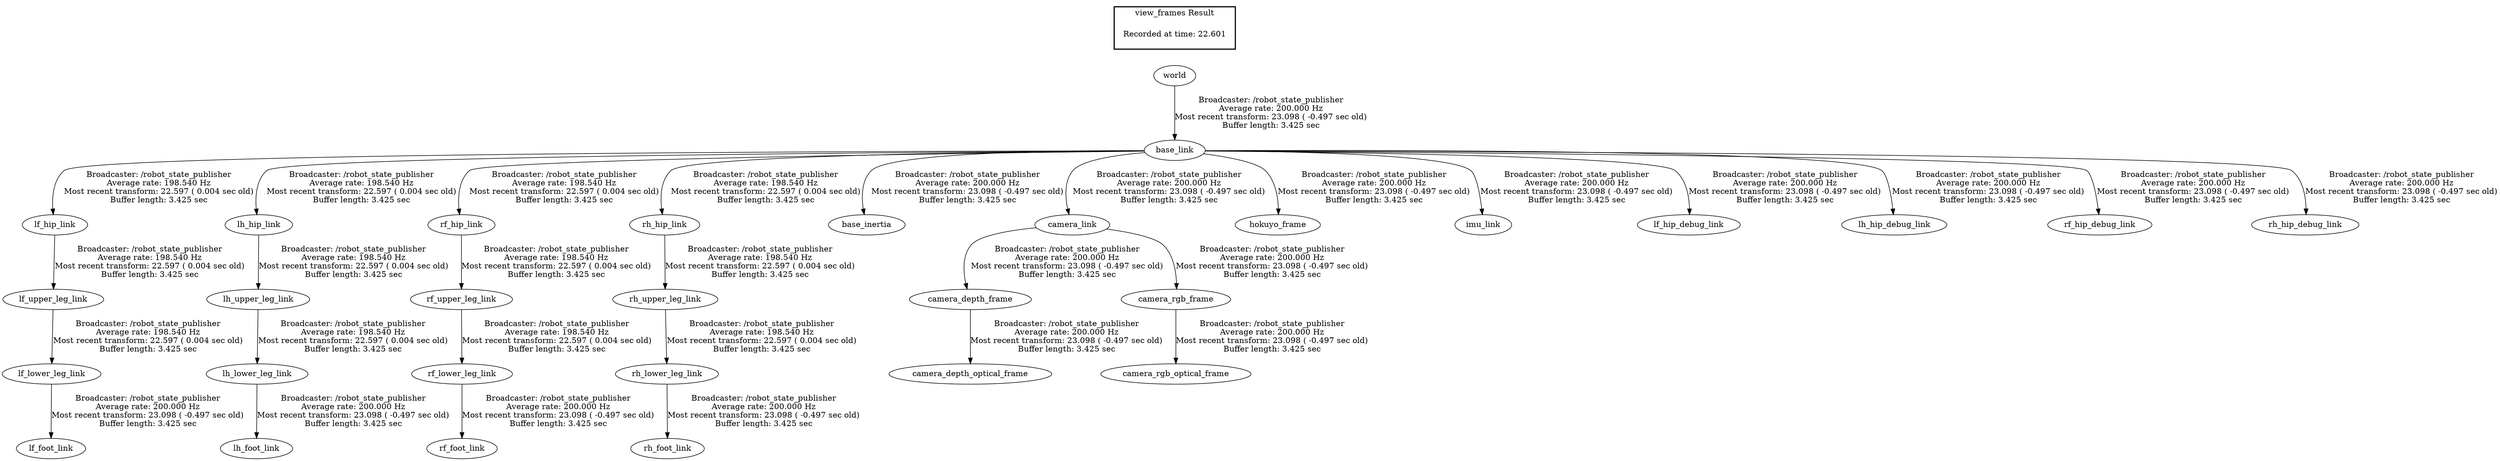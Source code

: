 digraph G {
"base_link" -> "lf_hip_link"[label="Broadcaster: /robot_state_publisher\nAverage rate: 198.540 Hz\nMost recent transform: 22.597 ( 0.004 sec old)\nBuffer length: 3.425 sec\n"];
"world" -> "base_link"[label="Broadcaster: /robot_state_publisher\nAverage rate: 200.000 Hz\nMost recent transform: 23.098 ( -0.497 sec old)\nBuffer length: 3.425 sec\n"];
"lf_upper_leg_link" -> "lf_lower_leg_link"[label="Broadcaster: /robot_state_publisher\nAverage rate: 198.540 Hz\nMost recent transform: 22.597 ( 0.004 sec old)\nBuffer length: 3.425 sec\n"];
"lf_hip_link" -> "lf_upper_leg_link"[label="Broadcaster: /robot_state_publisher\nAverage rate: 198.540 Hz\nMost recent transform: 22.597 ( 0.004 sec old)\nBuffer length: 3.425 sec\n"];
"base_link" -> "lh_hip_link"[label="Broadcaster: /robot_state_publisher\nAverage rate: 198.540 Hz\nMost recent transform: 22.597 ( 0.004 sec old)\nBuffer length: 3.425 sec\n"];
"lh_upper_leg_link" -> "lh_lower_leg_link"[label="Broadcaster: /robot_state_publisher\nAverage rate: 198.540 Hz\nMost recent transform: 22.597 ( 0.004 sec old)\nBuffer length: 3.425 sec\n"];
"lh_hip_link" -> "lh_upper_leg_link"[label="Broadcaster: /robot_state_publisher\nAverage rate: 198.540 Hz\nMost recent transform: 22.597 ( 0.004 sec old)\nBuffer length: 3.425 sec\n"];
"base_link" -> "rf_hip_link"[label="Broadcaster: /robot_state_publisher\nAverage rate: 198.540 Hz\nMost recent transform: 22.597 ( 0.004 sec old)\nBuffer length: 3.425 sec\n"];
"rf_upper_leg_link" -> "rf_lower_leg_link"[label="Broadcaster: /robot_state_publisher\nAverage rate: 198.540 Hz\nMost recent transform: 22.597 ( 0.004 sec old)\nBuffer length: 3.425 sec\n"];
"rf_hip_link" -> "rf_upper_leg_link"[label="Broadcaster: /robot_state_publisher\nAverage rate: 198.540 Hz\nMost recent transform: 22.597 ( 0.004 sec old)\nBuffer length: 3.425 sec\n"];
"base_link" -> "rh_hip_link"[label="Broadcaster: /robot_state_publisher\nAverage rate: 198.540 Hz\nMost recent transform: 22.597 ( 0.004 sec old)\nBuffer length: 3.425 sec\n"];
"rh_upper_leg_link" -> "rh_lower_leg_link"[label="Broadcaster: /robot_state_publisher\nAverage rate: 198.540 Hz\nMost recent transform: 22.597 ( 0.004 sec old)\nBuffer length: 3.425 sec\n"];
"rh_hip_link" -> "rh_upper_leg_link"[label="Broadcaster: /robot_state_publisher\nAverage rate: 198.540 Hz\nMost recent transform: 22.597 ( 0.004 sec old)\nBuffer length: 3.425 sec\n"];
"base_link" -> "base_inertia"[label="Broadcaster: /robot_state_publisher\nAverage rate: 200.000 Hz\nMost recent transform: 23.098 ( -0.497 sec old)\nBuffer length: 3.425 sec\n"];
"camera_link" -> "camera_depth_frame"[label="Broadcaster: /robot_state_publisher\nAverage rate: 200.000 Hz\nMost recent transform: 23.098 ( -0.497 sec old)\nBuffer length: 3.425 sec\n"];
"base_link" -> "camera_link"[label="Broadcaster: /robot_state_publisher\nAverage rate: 200.000 Hz\nMost recent transform: 23.098 ( -0.497 sec old)\nBuffer length: 3.425 sec\n"];
"camera_depth_frame" -> "camera_depth_optical_frame"[label="Broadcaster: /robot_state_publisher\nAverage rate: 200.000 Hz\nMost recent transform: 23.098 ( -0.497 sec old)\nBuffer length: 3.425 sec\n"];
"camera_link" -> "camera_rgb_frame"[label="Broadcaster: /robot_state_publisher\nAverage rate: 200.000 Hz\nMost recent transform: 23.098 ( -0.497 sec old)\nBuffer length: 3.425 sec\n"];
"camera_rgb_frame" -> "camera_rgb_optical_frame"[label="Broadcaster: /robot_state_publisher\nAverage rate: 200.000 Hz\nMost recent transform: 23.098 ( -0.497 sec old)\nBuffer length: 3.425 sec\n"];
"base_link" -> "hokuyo_frame"[label="Broadcaster: /robot_state_publisher\nAverage rate: 200.000 Hz\nMost recent transform: 23.098 ( -0.497 sec old)\nBuffer length: 3.425 sec\n"];
"base_link" -> "imu_link"[label="Broadcaster: /robot_state_publisher\nAverage rate: 200.000 Hz\nMost recent transform: 23.098 ( -0.497 sec old)\nBuffer length: 3.425 sec\n"];
"base_link" -> "lf_hip_debug_link"[label="Broadcaster: /robot_state_publisher\nAverage rate: 200.000 Hz\nMost recent transform: 23.098 ( -0.497 sec old)\nBuffer length: 3.425 sec\n"];
"lf_lower_leg_link" -> "lf_foot_link"[label="Broadcaster: /robot_state_publisher\nAverage rate: 200.000 Hz\nMost recent transform: 23.098 ( -0.497 sec old)\nBuffer length: 3.425 sec\n"];
"base_link" -> "lh_hip_debug_link"[label="Broadcaster: /robot_state_publisher\nAverage rate: 200.000 Hz\nMost recent transform: 23.098 ( -0.497 sec old)\nBuffer length: 3.425 sec\n"];
"lh_lower_leg_link" -> "lh_foot_link"[label="Broadcaster: /robot_state_publisher\nAverage rate: 200.000 Hz\nMost recent transform: 23.098 ( -0.497 sec old)\nBuffer length: 3.425 sec\n"];
"base_link" -> "rf_hip_debug_link"[label="Broadcaster: /robot_state_publisher\nAverage rate: 200.000 Hz\nMost recent transform: 23.098 ( -0.497 sec old)\nBuffer length: 3.425 sec\n"];
"rf_lower_leg_link" -> "rf_foot_link"[label="Broadcaster: /robot_state_publisher\nAverage rate: 200.000 Hz\nMost recent transform: 23.098 ( -0.497 sec old)\nBuffer length: 3.425 sec\n"];
"base_link" -> "rh_hip_debug_link"[label="Broadcaster: /robot_state_publisher\nAverage rate: 200.000 Hz\nMost recent transform: 23.098 ( -0.497 sec old)\nBuffer length: 3.425 sec\n"];
"rh_lower_leg_link" -> "rh_foot_link"[label="Broadcaster: /robot_state_publisher\nAverage rate: 200.000 Hz\nMost recent transform: 23.098 ( -0.497 sec old)\nBuffer length: 3.425 sec\n"];
edge [style=invis];
 subgraph cluster_legend { style=bold; color=black; label ="view_frames Result";
"Recorded at time: 22.601"[ shape=plaintext ] ;
 }->"world";
}
